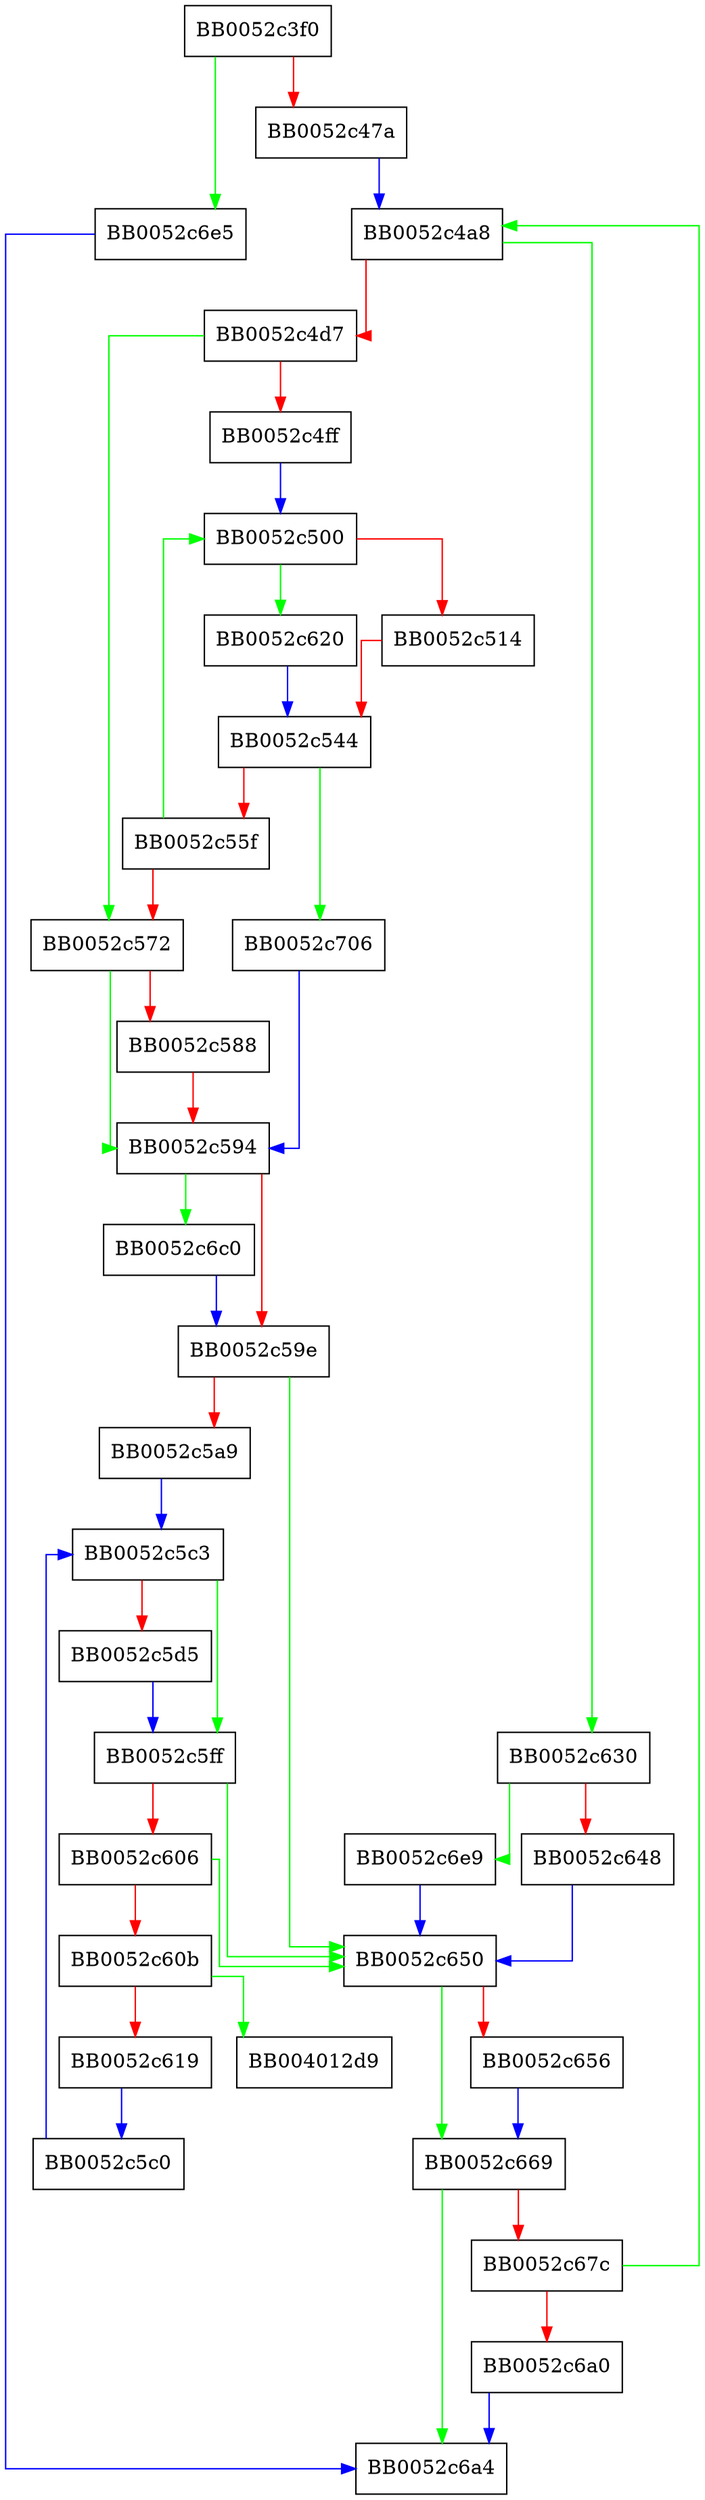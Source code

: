 digraph BIO_dump_indent_cb {
  node [shape="box"];
  graph [splines=ortho];
  BB0052c3f0 -> BB0052c6e5 [color="green"];
  BB0052c3f0 -> BB0052c47a [color="red"];
  BB0052c47a -> BB0052c4a8 [color="blue"];
  BB0052c4a8 -> BB0052c630 [color="green"];
  BB0052c4a8 -> BB0052c4d7 [color="red"];
  BB0052c4d7 -> BB0052c572 [color="green"];
  BB0052c4d7 -> BB0052c4ff [color="red"];
  BB0052c4ff -> BB0052c500 [color="blue"];
  BB0052c500 -> BB0052c620 [color="green"];
  BB0052c500 -> BB0052c514 [color="red"];
  BB0052c514 -> BB0052c544 [color="red"];
  BB0052c544 -> BB0052c706 [color="green"];
  BB0052c544 -> BB0052c55f [color="red"];
  BB0052c55f -> BB0052c500 [color="green"];
  BB0052c55f -> BB0052c572 [color="red"];
  BB0052c572 -> BB0052c594 [color="green"];
  BB0052c572 -> BB0052c588 [color="red"];
  BB0052c588 -> BB0052c594 [color="red"];
  BB0052c594 -> BB0052c6c0 [color="green"];
  BB0052c594 -> BB0052c59e [color="red"];
  BB0052c59e -> BB0052c650 [color="green"];
  BB0052c59e -> BB0052c5a9 [color="red"];
  BB0052c5a9 -> BB0052c5c3 [color="blue"];
  BB0052c5c0 -> BB0052c5c3 [color="blue"];
  BB0052c5c3 -> BB0052c5ff [color="green"];
  BB0052c5c3 -> BB0052c5d5 [color="red"];
  BB0052c5d5 -> BB0052c5ff [color="blue"];
  BB0052c5ff -> BB0052c650 [color="green"];
  BB0052c5ff -> BB0052c606 [color="red"];
  BB0052c606 -> BB0052c650 [color="green"];
  BB0052c606 -> BB0052c60b [color="red"];
  BB0052c60b -> BB004012d9 [color="green"];
  BB0052c60b -> BB0052c619 [color="red"];
  BB0052c619 -> BB0052c5c0 [color="blue"];
  BB0052c620 -> BB0052c544 [color="blue"];
  BB0052c630 -> BB0052c6e9 [color="green"];
  BB0052c630 -> BB0052c648 [color="red"];
  BB0052c648 -> BB0052c650 [color="blue"];
  BB0052c650 -> BB0052c669 [color="green"];
  BB0052c650 -> BB0052c656 [color="red"];
  BB0052c656 -> BB0052c669 [color="blue"];
  BB0052c669 -> BB0052c6a4 [color="green"];
  BB0052c669 -> BB0052c67c [color="red"];
  BB0052c67c -> BB0052c4a8 [color="green"];
  BB0052c67c -> BB0052c6a0 [color="red"];
  BB0052c6a0 -> BB0052c6a4 [color="blue"];
  BB0052c6c0 -> BB0052c59e [color="blue"];
  BB0052c6e5 -> BB0052c6a4 [color="blue"];
  BB0052c6e9 -> BB0052c650 [color="blue"];
  BB0052c706 -> BB0052c594 [color="blue"];
}